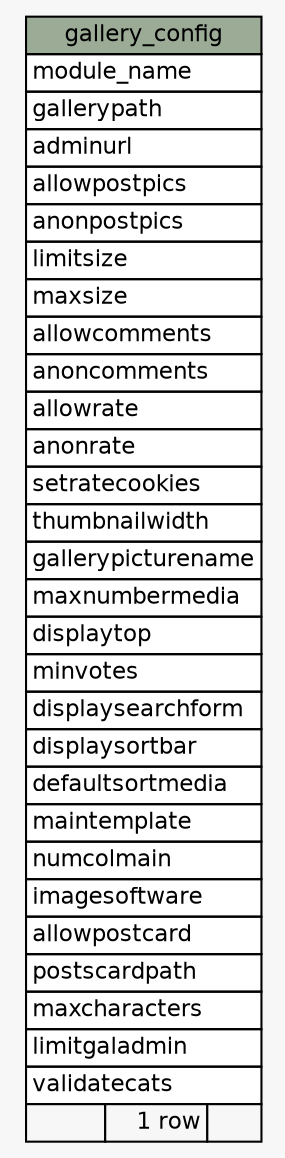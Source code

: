 // dot 2.38.0 on Mac OS X 10.9.4
// SchemaSpy rev 590
digraph "gallery_config" {
  graph [
    rankdir="RL"
    bgcolor="#f7f7f7"
    nodesep="0.18"
    ranksep="0.46"
    fontname="Helvetica"
    fontsize="11"
  ];
  node [
    fontname="Helvetica"
    fontsize="11"
    shape="plaintext"
  ];
  edge [
    arrowsize="0.8"
  ];
  "gallery_config" [
    label=<
    <TABLE BORDER="0" CELLBORDER="1" CELLSPACING="0" BGCOLOR="#ffffff">
      <TR><TD COLSPAN="3" BGCOLOR="#9bab96" ALIGN="CENTER">gallery_config</TD></TR>
      <TR><TD PORT="module_name" COLSPAN="3" ALIGN="LEFT">module_name</TD></TR>
      <TR><TD PORT="gallerypath" COLSPAN="3" ALIGN="LEFT">gallerypath</TD></TR>
      <TR><TD PORT="adminurl" COLSPAN="3" ALIGN="LEFT">adminurl</TD></TR>
      <TR><TD PORT="allowpostpics" COLSPAN="3" ALIGN="LEFT">allowpostpics</TD></TR>
      <TR><TD PORT="anonpostpics" COLSPAN="3" ALIGN="LEFT">anonpostpics</TD></TR>
      <TR><TD PORT="limitsize" COLSPAN="3" ALIGN="LEFT">limitsize</TD></TR>
      <TR><TD PORT="maxsize" COLSPAN="3" ALIGN="LEFT">maxsize</TD></TR>
      <TR><TD PORT="allowcomments" COLSPAN="3" ALIGN="LEFT">allowcomments</TD></TR>
      <TR><TD PORT="anoncomments" COLSPAN="3" ALIGN="LEFT">anoncomments</TD></TR>
      <TR><TD PORT="allowrate" COLSPAN="3" ALIGN="LEFT">allowrate</TD></TR>
      <TR><TD PORT="anonrate" COLSPAN="3" ALIGN="LEFT">anonrate</TD></TR>
      <TR><TD PORT="setratecookies" COLSPAN="3" ALIGN="LEFT">setratecookies</TD></TR>
      <TR><TD PORT="thumbnailwidth" COLSPAN="3" ALIGN="LEFT">thumbnailwidth</TD></TR>
      <TR><TD PORT="gallerypicturename" COLSPAN="3" ALIGN="LEFT">gallerypicturename</TD></TR>
      <TR><TD PORT="maxnumbermedia" COLSPAN="3" ALIGN="LEFT">maxnumbermedia</TD></TR>
      <TR><TD PORT="displaytop" COLSPAN="3" ALIGN="LEFT">displaytop</TD></TR>
      <TR><TD PORT="minvotes" COLSPAN="3" ALIGN="LEFT">minvotes</TD></TR>
      <TR><TD PORT="displaysearchform" COLSPAN="3" ALIGN="LEFT">displaysearchform</TD></TR>
      <TR><TD PORT="displaysortbar" COLSPAN="3" ALIGN="LEFT">displaysortbar</TD></TR>
      <TR><TD PORT="defaultsortmedia" COLSPAN="3" ALIGN="LEFT">defaultsortmedia</TD></TR>
      <TR><TD PORT="maintemplate" COLSPAN="3" ALIGN="LEFT">maintemplate</TD></TR>
      <TR><TD PORT="numcolmain" COLSPAN="3" ALIGN="LEFT">numcolmain</TD></TR>
      <TR><TD PORT="imagesoftware" COLSPAN="3" ALIGN="LEFT">imagesoftware</TD></TR>
      <TR><TD PORT="allowpostcard" COLSPAN="3" ALIGN="LEFT">allowpostcard</TD></TR>
      <TR><TD PORT="postscardpath" COLSPAN="3" ALIGN="LEFT">postscardpath</TD></TR>
      <TR><TD PORT="maxcharacters" COLSPAN="3" ALIGN="LEFT">maxcharacters</TD></TR>
      <TR><TD PORT="limitgaladmin" COLSPAN="3" ALIGN="LEFT">limitgaladmin</TD></TR>
      <TR><TD PORT="validatecats" COLSPAN="3" ALIGN="LEFT">validatecats</TD></TR>
      <TR><TD ALIGN="LEFT" BGCOLOR="#f7f7f7">  </TD><TD ALIGN="RIGHT" BGCOLOR="#f7f7f7">1 row</TD><TD ALIGN="RIGHT" BGCOLOR="#f7f7f7">  </TD></TR>
    </TABLE>>
    URL="tables/gallery_config.html"
    tooltip="gallery_config"
  ];
}

